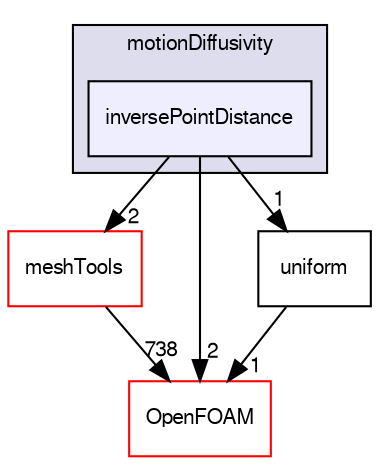 digraph "src/fvMotionSolver/motionDiffusivity/inversePointDistance" {
  bgcolor=transparent;
  compound=true
  node [ fontsize="10", fontname="FreeSans"];
  edge [ labelfontsize="10", labelfontname="FreeSans"];
  subgraph clusterdir_8ab94aa558c9b87721da8bbf3fb9229e {
    graph [ bgcolor="#ddddee", pencolor="black", label="motionDiffusivity" fontname="FreeSans", fontsize="10", URL="dir_8ab94aa558c9b87721da8bbf3fb9229e.html"]
  dir_ce72bcb138c1c6459e1ab6e726ca3c45 [shape=box, label="inversePointDistance", style="filled", fillcolor="#eeeeff", pencolor="black", URL="dir_ce72bcb138c1c6459e1ab6e726ca3c45.html"];
  }
  dir_ae30ad0bef50cf391b24c614251bb9fd [shape=box label="meshTools" color="red" URL="dir_ae30ad0bef50cf391b24c614251bb9fd.html"];
  dir_c5473ff19b20e6ec4dfe5c310b3778a8 [shape=box label="OpenFOAM" color="red" URL="dir_c5473ff19b20e6ec4dfe5c310b3778a8.html"];
  dir_9ab4f326e917527a728683b764a3ad42 [shape=box label="uniform" URL="dir_9ab4f326e917527a728683b764a3ad42.html"];
  dir_ce72bcb138c1c6459e1ab6e726ca3c45->dir_ae30ad0bef50cf391b24c614251bb9fd [headlabel="2", labeldistance=1.5 headhref="dir_001128_001586.html"];
  dir_ce72bcb138c1c6459e1ab6e726ca3c45->dir_c5473ff19b20e6ec4dfe5c310b3778a8 [headlabel="2", labeldistance=1.5 headhref="dir_001128_001732.html"];
  dir_ce72bcb138c1c6459e1ab6e726ca3c45->dir_9ab4f326e917527a728683b764a3ad42 [headlabel="1", labeldistance=1.5 headhref="dir_001128_001135.html"];
  dir_ae30ad0bef50cf391b24c614251bb9fd->dir_c5473ff19b20e6ec4dfe5c310b3778a8 [headlabel="738", labeldistance=1.5 headhref="dir_001586_001732.html"];
  dir_9ab4f326e917527a728683b764a3ad42->dir_c5473ff19b20e6ec4dfe5c310b3778a8 [headlabel="1", labeldistance=1.5 headhref="dir_001135_001732.html"];
}
